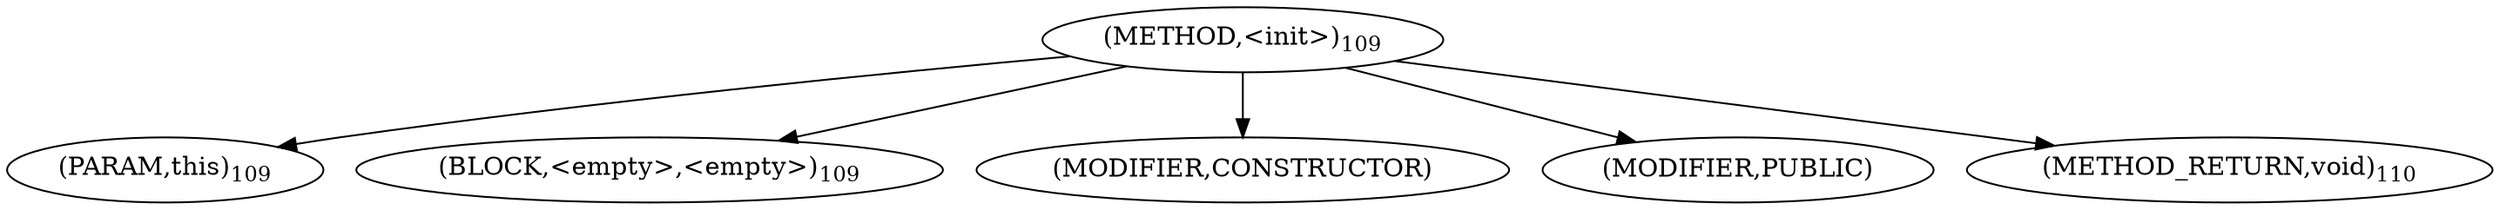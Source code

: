 digraph "&lt;init&gt;" {  
"136" [label = <(METHOD,&lt;init&gt;)<SUB>109</SUB>> ]
"137" [label = <(PARAM,this)<SUB>109</SUB>> ]
"138" [label = <(BLOCK,&lt;empty&gt;,&lt;empty&gt;)<SUB>109</SUB>> ]
"139" [label = <(MODIFIER,CONSTRUCTOR)> ]
"140" [label = <(MODIFIER,PUBLIC)> ]
"141" [label = <(METHOD_RETURN,void)<SUB>110</SUB>> ]
  "136" -> "137" 
  "136" -> "138" 
  "136" -> "139" 
  "136" -> "140" 
  "136" -> "141" 
}
